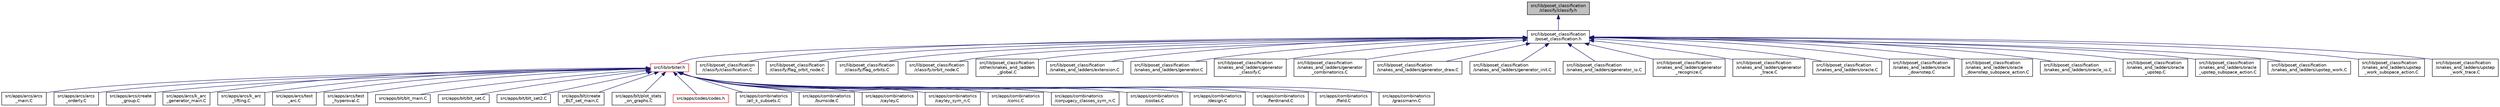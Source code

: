 digraph "src/lib/poset_classification/classify/classify.h"
{
  edge [fontname="Helvetica",fontsize="10",labelfontname="Helvetica",labelfontsize="10"];
  node [fontname="Helvetica",fontsize="10",shape=record];
  Node1 [label="src/lib/poset_classification\l/classify/classify.h",height=0.2,width=0.4,color="black", fillcolor="grey75", style="filled", fontcolor="black"];
  Node1 -> Node2 [dir="back",color="midnightblue",fontsize="10",style="solid",fontname="Helvetica"];
  Node2 [label="src/lib/poset_classification\l/poset_classification.h",height=0.2,width=0.4,color="black", fillcolor="white", style="filled",URL="$da/d69/poset__classification_8h.html"];
  Node2 -> Node3 [dir="back",color="midnightblue",fontsize="10",style="solid",fontname="Helvetica"];
  Node3 [label="src/lib/orbiter.h",height=0.2,width=0.4,color="red", fillcolor="white", style="filled",URL="$da/d3b/orbiter_8h.html"];
  Node3 -> Node4 [dir="back",color="midnightblue",fontsize="10",style="solid",fontname="Helvetica"];
  Node4 [label="src/apps/arcs/arcs\l_main.C",height=0.2,width=0.4,color="black", fillcolor="white", style="filled",URL="$d7/dd5/arcs__main_8_c.html"];
  Node3 -> Node5 [dir="back",color="midnightblue",fontsize="10",style="solid",fontname="Helvetica"];
  Node5 [label="src/apps/arcs/arcs\l_orderly.C",height=0.2,width=0.4,color="black", fillcolor="white", style="filled",URL="$d5/d9e/arcs__orderly_8_c.html"];
  Node3 -> Node6 [dir="back",color="midnightblue",fontsize="10",style="solid",fontname="Helvetica"];
  Node6 [label="src/apps/arcs/create\l_group.C",height=0.2,width=0.4,color="black", fillcolor="white", style="filled",URL="$d1/d9e/create__group_8_c.html"];
  Node3 -> Node7 [dir="back",color="midnightblue",fontsize="10",style="solid",fontname="Helvetica"];
  Node7 [label="src/apps/arcs/k_arc\l_generator_main.C",height=0.2,width=0.4,color="black", fillcolor="white", style="filled",URL="$d6/d01/k__arc__generator__main_8_c.html"];
  Node3 -> Node8 [dir="back",color="midnightblue",fontsize="10",style="solid",fontname="Helvetica"];
  Node8 [label="src/apps/arcs/k_arc\l_lifting.C",height=0.2,width=0.4,color="black", fillcolor="white", style="filled",URL="$d2/dd6/k__arc__lifting_8_c.html"];
  Node3 -> Node9 [dir="back",color="midnightblue",fontsize="10",style="solid",fontname="Helvetica"];
  Node9 [label="src/apps/arcs/test\l_arc.C",height=0.2,width=0.4,color="black", fillcolor="white", style="filled",URL="$dd/d36/test__arc_8_c.html"];
  Node3 -> Node10 [dir="back",color="midnightblue",fontsize="10",style="solid",fontname="Helvetica"];
  Node10 [label="src/apps/arcs/test\l_hyperoval.C",height=0.2,width=0.4,color="black", fillcolor="white", style="filled",URL="$db/d67/test__hyperoval_8_c.html"];
  Node3 -> Node11 [dir="back",color="midnightblue",fontsize="10",style="solid",fontname="Helvetica"];
  Node11 [label="src/apps/blt/blt_main.C",height=0.2,width=0.4,color="black", fillcolor="white", style="filled",URL="$d1/d5e/blt__main_8_c.html"];
  Node3 -> Node12 [dir="back",color="midnightblue",fontsize="10",style="solid",fontname="Helvetica"];
  Node12 [label="src/apps/blt/blt_set.C",height=0.2,width=0.4,color="black", fillcolor="white", style="filled",URL="$d9/d10/blt__set_8_c.html"];
  Node3 -> Node13 [dir="back",color="midnightblue",fontsize="10",style="solid",fontname="Helvetica"];
  Node13 [label="src/apps/blt/blt_set2.C",height=0.2,width=0.4,color="black", fillcolor="white", style="filled",URL="$d1/d45/blt__set2_8_c.html"];
  Node3 -> Node14 [dir="back",color="midnightblue",fontsize="10",style="solid",fontname="Helvetica"];
  Node14 [label="src/apps/blt/create\l_BLT_set_main.C",height=0.2,width=0.4,color="black", fillcolor="white", style="filled",URL="$d7/d1c/create___b_l_t__set__main_8_c.html"];
  Node3 -> Node15 [dir="back",color="midnightblue",fontsize="10",style="solid",fontname="Helvetica"];
  Node15 [label="src/apps/blt/plot_stats\l_on_graphs.C",height=0.2,width=0.4,color="black", fillcolor="white", style="filled",URL="$d6/d80/plot__stats__on__graphs_8_c.html"];
  Node3 -> Node16 [dir="back",color="midnightblue",fontsize="10",style="solid",fontname="Helvetica"];
  Node16 [label="src/apps/codes/codes.h",height=0.2,width=0.4,color="red", fillcolor="white", style="filled",URL="$d2/d11/codes_8h.html"];
  Node3 -> Node19 [dir="back",color="midnightblue",fontsize="10",style="solid",fontname="Helvetica"];
  Node19 [label="src/apps/combinatorics\l/all_k_subsets.C",height=0.2,width=0.4,color="black", fillcolor="white", style="filled",URL="$df/d31/all__k__subsets_8_c.html"];
  Node3 -> Node20 [dir="back",color="midnightblue",fontsize="10",style="solid",fontname="Helvetica"];
  Node20 [label="src/apps/combinatorics\l/burnside.C",height=0.2,width=0.4,color="black", fillcolor="white", style="filled",URL="$da/da3/burnside_8_c.html"];
  Node3 -> Node21 [dir="back",color="midnightblue",fontsize="10",style="solid",fontname="Helvetica"];
  Node21 [label="src/apps/combinatorics\l/cayley.C",height=0.2,width=0.4,color="black", fillcolor="white", style="filled",URL="$da/d82/cayley_8_c.html"];
  Node3 -> Node22 [dir="back",color="midnightblue",fontsize="10",style="solid",fontname="Helvetica"];
  Node22 [label="src/apps/combinatorics\l/cayley_sym_n.C",height=0.2,width=0.4,color="black", fillcolor="white", style="filled",URL="$d9/df3/cayley__sym__n_8_c.html"];
  Node3 -> Node23 [dir="back",color="midnightblue",fontsize="10",style="solid",fontname="Helvetica"];
  Node23 [label="src/apps/combinatorics\l/conic.C",height=0.2,width=0.4,color="black", fillcolor="white", style="filled",URL="$d4/de8/conic_8_c.html"];
  Node3 -> Node24 [dir="back",color="midnightblue",fontsize="10",style="solid",fontname="Helvetica"];
  Node24 [label="src/apps/combinatorics\l/conjugacy_classes_sym_n.C",height=0.2,width=0.4,color="black", fillcolor="white", style="filled",URL="$d7/de5/conjugacy__classes__sym__n_8_c.html"];
  Node3 -> Node25 [dir="back",color="midnightblue",fontsize="10",style="solid",fontname="Helvetica"];
  Node25 [label="src/apps/combinatorics\l/costas.C",height=0.2,width=0.4,color="black", fillcolor="white", style="filled",URL="$d6/d90/costas_8_c.html"];
  Node3 -> Node26 [dir="back",color="midnightblue",fontsize="10",style="solid",fontname="Helvetica"];
  Node26 [label="src/apps/combinatorics\l/design.C",height=0.2,width=0.4,color="black", fillcolor="white", style="filled",URL="$d9/dc2/apps_2combinatorics_2design_8_c.html"];
  Node3 -> Node27 [dir="back",color="midnightblue",fontsize="10",style="solid",fontname="Helvetica"];
  Node27 [label="src/apps/combinatorics\l/ferdinand.C",height=0.2,width=0.4,color="black", fillcolor="white", style="filled",URL="$da/df3/ferdinand_8_c.html"];
  Node3 -> Node28 [dir="back",color="midnightblue",fontsize="10",style="solid",fontname="Helvetica"];
  Node28 [label="src/apps/combinatorics\l/field.C",height=0.2,width=0.4,color="black", fillcolor="white", style="filled",URL="$da/d6d/field_8_c.html"];
  Node3 -> Node29 [dir="back",color="midnightblue",fontsize="10",style="solid",fontname="Helvetica"];
  Node29 [label="src/apps/combinatorics\l/grassmann.C",height=0.2,width=0.4,color="black", fillcolor="white", style="filled",URL="$dd/d33/apps_2combinatorics_2grassmann_8_c.html"];
  Node2 -> Node217 [dir="back",color="midnightblue",fontsize="10",style="solid",fontname="Helvetica"];
  Node217 [label="src/lib/poset_classification\l/classify/classification.C",height=0.2,width=0.4,color="black", fillcolor="white", style="filled",URL="$df/d80/classification_8_c.html"];
  Node2 -> Node218 [dir="back",color="midnightblue",fontsize="10",style="solid",fontname="Helvetica"];
  Node218 [label="src/lib/poset_classification\l/classify/flag_orbit_node.C",height=0.2,width=0.4,color="black", fillcolor="white", style="filled",URL="$df/dda/flag__orbit__node_8_c.html"];
  Node2 -> Node219 [dir="back",color="midnightblue",fontsize="10",style="solid",fontname="Helvetica"];
  Node219 [label="src/lib/poset_classification\l/classify/flag_orbits.C",height=0.2,width=0.4,color="black", fillcolor="white", style="filled",URL="$d7/d98/flag__orbits_8_c.html"];
  Node2 -> Node220 [dir="back",color="midnightblue",fontsize="10",style="solid",fontname="Helvetica"];
  Node220 [label="src/lib/poset_classification\l/classify/orbit_node.C",height=0.2,width=0.4,color="black", fillcolor="white", style="filled",URL="$da/db8/orbit__node_8_c.html"];
  Node2 -> Node221 [dir="back",color="midnightblue",fontsize="10",style="solid",fontname="Helvetica"];
  Node221 [label="src/lib/poset_classification\l/other/snakes_and_ladders\l_global.C",height=0.2,width=0.4,color="black", fillcolor="white", style="filled",URL="$d3/d35/snakes__and__ladders__global_8_c.html"];
  Node2 -> Node222 [dir="back",color="midnightblue",fontsize="10",style="solid",fontname="Helvetica"];
  Node222 [label="src/lib/poset_classification\l/snakes_and_ladders/extension.C",height=0.2,width=0.4,color="black", fillcolor="white", style="filled",URL="$d2/d61/extension_8_c.html"];
  Node2 -> Node223 [dir="back",color="midnightblue",fontsize="10",style="solid",fontname="Helvetica"];
  Node223 [label="src/lib/poset_classification\l/snakes_and_ladders/generator.C",height=0.2,width=0.4,color="black", fillcolor="white", style="filled",URL="$dc/d23/generator_8_c.html"];
  Node2 -> Node224 [dir="back",color="midnightblue",fontsize="10",style="solid",fontname="Helvetica"];
  Node224 [label="src/lib/poset_classification\l/snakes_and_ladders/generator\l_classify.C",height=0.2,width=0.4,color="black", fillcolor="white", style="filled",URL="$d6/d4c/generator__classify_8_c.html"];
  Node2 -> Node225 [dir="back",color="midnightblue",fontsize="10",style="solid",fontname="Helvetica"];
  Node225 [label="src/lib/poset_classification\l/snakes_and_ladders/generator\l_combinatorics.C",height=0.2,width=0.4,color="black", fillcolor="white", style="filled",URL="$d1/d95/generator__combinatorics_8_c.html"];
  Node2 -> Node226 [dir="back",color="midnightblue",fontsize="10",style="solid",fontname="Helvetica"];
  Node226 [label="src/lib/poset_classification\l/snakes_and_ladders/generator_draw.C",height=0.2,width=0.4,color="black", fillcolor="white", style="filled",URL="$da/d17/generator__draw_8_c.html"];
  Node2 -> Node227 [dir="back",color="midnightblue",fontsize="10",style="solid",fontname="Helvetica"];
  Node227 [label="src/lib/poset_classification\l/snakes_and_ladders/generator_init.C",height=0.2,width=0.4,color="black", fillcolor="white", style="filled",URL="$dc/d0b/generator__init_8_c.html"];
  Node2 -> Node228 [dir="back",color="midnightblue",fontsize="10",style="solid",fontname="Helvetica"];
  Node228 [label="src/lib/poset_classification\l/snakes_and_ladders/generator_io.C",height=0.2,width=0.4,color="black", fillcolor="white", style="filled",URL="$d8/d3d/generator__io_8_c.html"];
  Node2 -> Node229 [dir="back",color="midnightblue",fontsize="10",style="solid",fontname="Helvetica"];
  Node229 [label="src/lib/poset_classification\l/snakes_and_ladders/generator\l_recognize.C",height=0.2,width=0.4,color="black", fillcolor="white", style="filled",URL="$db/d6e/generator__recognize_8_c.html"];
  Node2 -> Node230 [dir="back",color="midnightblue",fontsize="10",style="solid",fontname="Helvetica"];
  Node230 [label="src/lib/poset_classification\l/snakes_and_ladders/generator\l_trace.C",height=0.2,width=0.4,color="black", fillcolor="white", style="filled",URL="$de/def/generator__trace_8_c.html"];
  Node2 -> Node231 [dir="back",color="midnightblue",fontsize="10",style="solid",fontname="Helvetica"];
  Node231 [label="src/lib/poset_classification\l/snakes_and_ladders/oracle.C",height=0.2,width=0.4,color="black", fillcolor="white", style="filled",URL="$db/d3b/oracle_8_c.html"];
  Node2 -> Node232 [dir="back",color="midnightblue",fontsize="10",style="solid",fontname="Helvetica"];
  Node232 [label="src/lib/poset_classification\l/snakes_and_ladders/oracle\l_downstep.C",height=0.2,width=0.4,color="black", fillcolor="white", style="filled",URL="$d7/d56/oracle__downstep_8_c.html"];
  Node2 -> Node233 [dir="back",color="midnightblue",fontsize="10",style="solid",fontname="Helvetica"];
  Node233 [label="src/lib/poset_classification\l/snakes_and_ladders/oracle\l_downstep_subspace_action.C",height=0.2,width=0.4,color="black", fillcolor="white", style="filled",URL="$d3/d38/oracle__downstep__subspace__action_8_c.html"];
  Node2 -> Node234 [dir="back",color="midnightblue",fontsize="10",style="solid",fontname="Helvetica"];
  Node234 [label="src/lib/poset_classification\l/snakes_and_ladders/oracle_io.C",height=0.2,width=0.4,color="black", fillcolor="white", style="filled",URL="$dc/d13/oracle__io_8_c.html"];
  Node2 -> Node235 [dir="back",color="midnightblue",fontsize="10",style="solid",fontname="Helvetica"];
  Node235 [label="src/lib/poset_classification\l/snakes_and_ladders/oracle\l_upstep.C",height=0.2,width=0.4,color="black", fillcolor="white", style="filled",URL="$d7/d61/oracle__upstep_8_c.html"];
  Node2 -> Node236 [dir="back",color="midnightblue",fontsize="10",style="solid",fontname="Helvetica"];
  Node236 [label="src/lib/poset_classification\l/snakes_and_ladders/oracle\l_upstep_subspace_action.C",height=0.2,width=0.4,color="black", fillcolor="white", style="filled",URL="$da/d01/oracle__upstep__subspace__action_8_c.html"];
  Node2 -> Node237 [dir="back",color="midnightblue",fontsize="10",style="solid",fontname="Helvetica"];
  Node237 [label="src/lib/poset_classification\l/snakes_and_ladders/upstep_work.C",height=0.2,width=0.4,color="black", fillcolor="white", style="filled",URL="$de/de1/upstep__work_8_c.html"];
  Node2 -> Node238 [dir="back",color="midnightblue",fontsize="10",style="solid",fontname="Helvetica"];
  Node238 [label="src/lib/poset_classification\l/snakes_and_ladders/upstep\l_work_subspace_action.C",height=0.2,width=0.4,color="black", fillcolor="white", style="filled",URL="$df/d3c/upstep__work__subspace__action_8_c.html"];
  Node2 -> Node239 [dir="back",color="midnightblue",fontsize="10",style="solid",fontname="Helvetica"];
  Node239 [label="src/lib/poset_classification\l/snakes_and_ladders/upstep\l_work_trace.C",height=0.2,width=0.4,color="black", fillcolor="white", style="filled",URL="$d9/d92/upstep__work__trace_8_c.html"];
}
